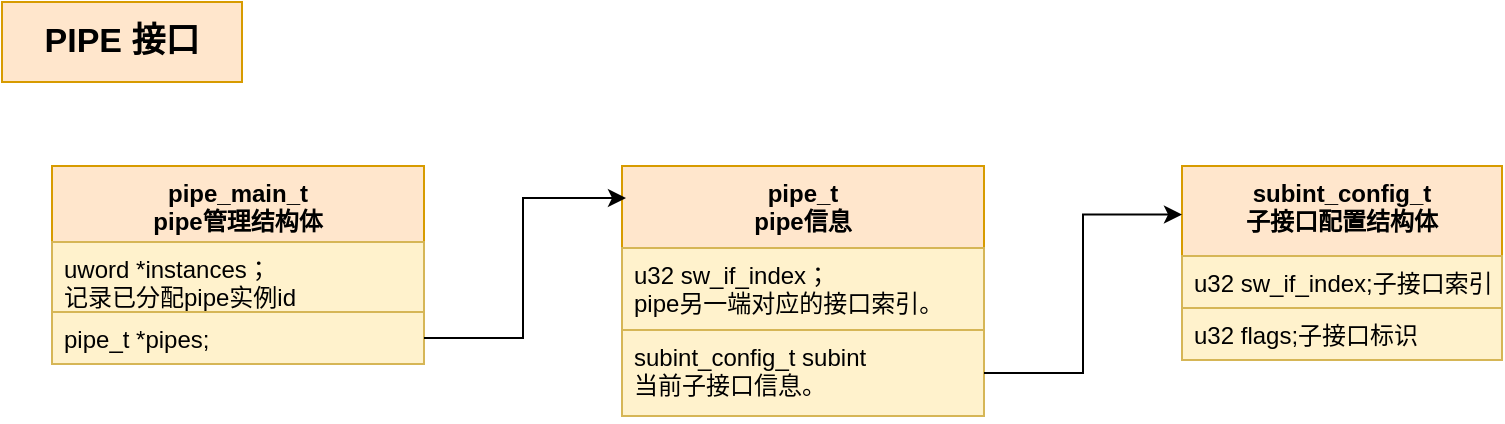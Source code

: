 <mxfile version="15.0.6" type="github">
  <diagram id="9xql6RyuUs1d4yWnlmXa" name="Page-1">
    <mxGraphModel dx="782" dy="436" grid="0" gridSize="10" guides="1" tooltips="1" connect="1" arrows="1" fold="1" page="1" pageScale="1" pageWidth="827" pageHeight="1169" math="0" shadow="0">
      <root>
        <mxCell id="0" />
        <mxCell id="1" parent="0" />
        <mxCell id="rcBC0SpYwCiLhAoi514--1" value="PIPE 接口" style="text;html=1;strokeColor=#d79b00;fillColor=#ffe6cc;align=center;verticalAlign=middle;whiteSpace=wrap;rounded=0;fontSize=17;fontStyle=1" vertex="1" parent="1">
          <mxGeometry x="40" y="40" width="120" height="40" as="geometry" />
        </mxCell>
        <mxCell id="rcBC0SpYwCiLhAoi514--3" value="pipe_main_t&#xa;pipe管理结构体" style="swimlane;fontStyle=1;align=center;verticalAlign=top;childLayout=stackLayout;horizontal=1;startSize=38;horizontalStack=0;resizeParent=1;resizeParentMax=0;resizeLast=0;collapsible=1;marginBottom=0;fontSize=12;fillColor=#ffe6cc;strokeColor=#d79b00;" vertex="1" parent="1">
          <mxGeometry x="65" y="122" width="186" height="99" as="geometry" />
        </mxCell>
        <mxCell id="rcBC0SpYwCiLhAoi514--4" value="uword *instances；&#xa;记录已分配pipe实例id" style="text;strokeColor=#d6b656;fillColor=#fff2cc;align=left;verticalAlign=top;spacingLeft=4;spacingRight=4;overflow=hidden;rotatable=0;points=[[0,0.5],[1,0.5]];portConstraint=eastwest;" vertex="1" parent="rcBC0SpYwCiLhAoi514--3">
          <mxGeometry y="38" width="186" height="35" as="geometry" />
        </mxCell>
        <mxCell id="rcBC0SpYwCiLhAoi514--6" value="pipe_t *pipes;  " style="text;strokeColor=#d6b656;fillColor=#fff2cc;align=left;verticalAlign=top;spacingLeft=4;spacingRight=4;overflow=hidden;rotatable=0;points=[[0,0.5],[1,0.5]];portConstraint=eastwest;" vertex="1" parent="rcBC0SpYwCiLhAoi514--3">
          <mxGeometry y="73" width="186" height="26" as="geometry" />
        </mxCell>
        <mxCell id="rcBC0SpYwCiLhAoi514--10" value="pipe_t&#xa;pipe信息" style="swimlane;fontStyle=1;align=center;verticalAlign=top;childLayout=stackLayout;horizontal=1;startSize=41;horizontalStack=0;resizeParent=1;resizeParentMax=0;resizeLast=0;collapsible=1;marginBottom=0;fontSize=12;fillColor=#ffe6cc;strokeColor=#d79b00;" vertex="1" parent="1">
          <mxGeometry x="350" y="122" width="181" height="125" as="geometry" />
        </mxCell>
        <mxCell id="rcBC0SpYwCiLhAoi514--11" value="u32 sw_if_index；&#xa;pipe另一端对应的接口索引。" style="text;strokeColor=#d6b656;fillColor=#fff2cc;align=left;verticalAlign=top;spacingLeft=4;spacingRight=4;overflow=hidden;rotatable=0;points=[[0,0.5],[1,0.5]];portConstraint=eastwest;" vertex="1" parent="rcBC0SpYwCiLhAoi514--10">
          <mxGeometry y="41" width="181" height="41" as="geometry" />
        </mxCell>
        <mxCell id="rcBC0SpYwCiLhAoi514--13" value="subint_config_t subint&#xa;当前子接口信息。" style="text;strokeColor=#d6b656;fillColor=#fff2cc;align=left;verticalAlign=top;spacingLeft=4;spacingRight=4;overflow=hidden;rotatable=0;points=[[0,0.5],[1,0.5]];portConstraint=eastwest;" vertex="1" parent="rcBC0SpYwCiLhAoi514--10">
          <mxGeometry y="82" width="181" height="43" as="geometry" />
        </mxCell>
        <mxCell id="rcBC0SpYwCiLhAoi514--18" value="subint_config_t&#xa;子接口配置结构体" style="swimlane;fontStyle=1;align=center;verticalAlign=top;childLayout=stackLayout;horizontal=1;startSize=45;horizontalStack=0;resizeParent=1;resizeParentMax=0;resizeLast=0;collapsible=1;marginBottom=0;fontSize=12;fillColor=#ffe6cc;strokeColor=#d79b00;" vertex="1" parent="1">
          <mxGeometry x="630" y="122" width="160" height="97" as="geometry" />
        </mxCell>
        <mxCell id="rcBC0SpYwCiLhAoi514--19" value="u32 sw_if_index;子接口索引。" style="text;strokeColor=#d6b656;fillColor=#fff2cc;align=left;verticalAlign=top;spacingLeft=4;spacingRight=4;overflow=hidden;rotatable=0;points=[[0,0.5],[1,0.5]];portConstraint=eastwest;" vertex="1" parent="rcBC0SpYwCiLhAoi514--18">
          <mxGeometry y="45" width="160" height="26" as="geometry" />
        </mxCell>
        <mxCell id="rcBC0SpYwCiLhAoi514--21" value="u32 flags;子接口标识" style="text;strokeColor=#d6b656;fillColor=#fff2cc;align=left;verticalAlign=top;spacingLeft=4;spacingRight=4;overflow=hidden;rotatable=0;points=[[0,0.5],[1,0.5]];portConstraint=eastwest;" vertex="1" parent="rcBC0SpYwCiLhAoi514--18">
          <mxGeometry y="71" width="160" height="26" as="geometry" />
        </mxCell>
        <mxCell id="rcBC0SpYwCiLhAoi514--22" style="edgeStyle=orthogonalEdgeStyle;rounded=0;orthogonalLoop=1;jettySize=auto;html=1;exitX=1;exitY=0.5;exitDx=0;exitDy=0;entryX=0.011;entryY=0.128;entryDx=0;entryDy=0;entryPerimeter=0;fontSize=12;" edge="1" parent="1" source="rcBC0SpYwCiLhAoi514--6" target="rcBC0SpYwCiLhAoi514--10">
          <mxGeometry relative="1" as="geometry" />
        </mxCell>
        <mxCell id="rcBC0SpYwCiLhAoi514--23" style="edgeStyle=orthogonalEdgeStyle;rounded=0;orthogonalLoop=1;jettySize=auto;html=1;exitX=1;exitY=0.5;exitDx=0;exitDy=0;entryX=0;entryY=0.25;entryDx=0;entryDy=0;fontSize=12;" edge="1" parent="1" source="rcBC0SpYwCiLhAoi514--13" target="rcBC0SpYwCiLhAoi514--18">
          <mxGeometry relative="1" as="geometry" />
        </mxCell>
      </root>
    </mxGraphModel>
  </diagram>
</mxfile>
